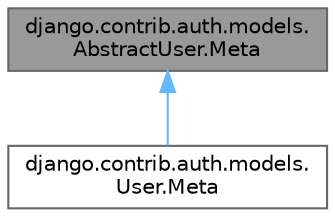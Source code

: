 digraph "django.contrib.auth.models.AbstractUser.Meta"
{
 // LATEX_PDF_SIZE
  bgcolor="transparent";
  edge [fontname=Helvetica,fontsize=10,labelfontname=Helvetica,labelfontsize=10];
  node [fontname=Helvetica,fontsize=10,shape=box,height=0.2,width=0.4];
  Node1 [id="Node000001",label="django.contrib.auth.models.\lAbstractUser.Meta",height=0.2,width=0.4,color="gray40", fillcolor="grey60", style="filled", fontcolor="black",tooltip=" "];
  Node1 -> Node2 [id="edge2_Node000001_Node000002",dir="back",color="steelblue1",style="solid",tooltip=" "];
  Node2 [id="Node000002",label="django.contrib.auth.models.\lUser.Meta",height=0.2,width=0.4,color="gray40", fillcolor="white", style="filled",URL="$classdjango_1_1contrib_1_1auth_1_1models_1_1User_1_1Meta.html",tooltip=" "];
}
